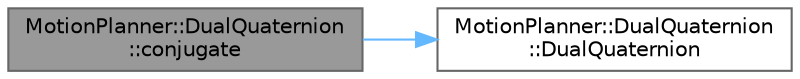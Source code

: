 digraph "MotionPlanner::DualQuaternion::conjugate"
{
 // LATEX_PDF_SIZE
  bgcolor="transparent";
  edge [fontname=Helvetica,fontsize=10,labelfontname=Helvetica,labelfontsize=10];
  node [fontname=Helvetica,fontsize=10,shape=box,height=0.2,width=0.4];
  rankdir="LR";
  Node1 [label="MotionPlanner::DualQuaternion\l::conjugate",height=0.2,width=0.4,color="gray40", fillcolor="grey60", style="filled", fontcolor="black",tooltip=" "];
  Node1 -> Node2 [color="steelblue1",style="solid"];
  Node2 [label="MotionPlanner::DualQuaternion\l::DualQuaternion",height=0.2,width=0.4,color="grey40", fillcolor="white", style="filled",URL="$class_motion_planner_1_1_dual_quaternion.html#a595fe97cf68e81a573313a3d063f95fc",tooltip=" "];
}

